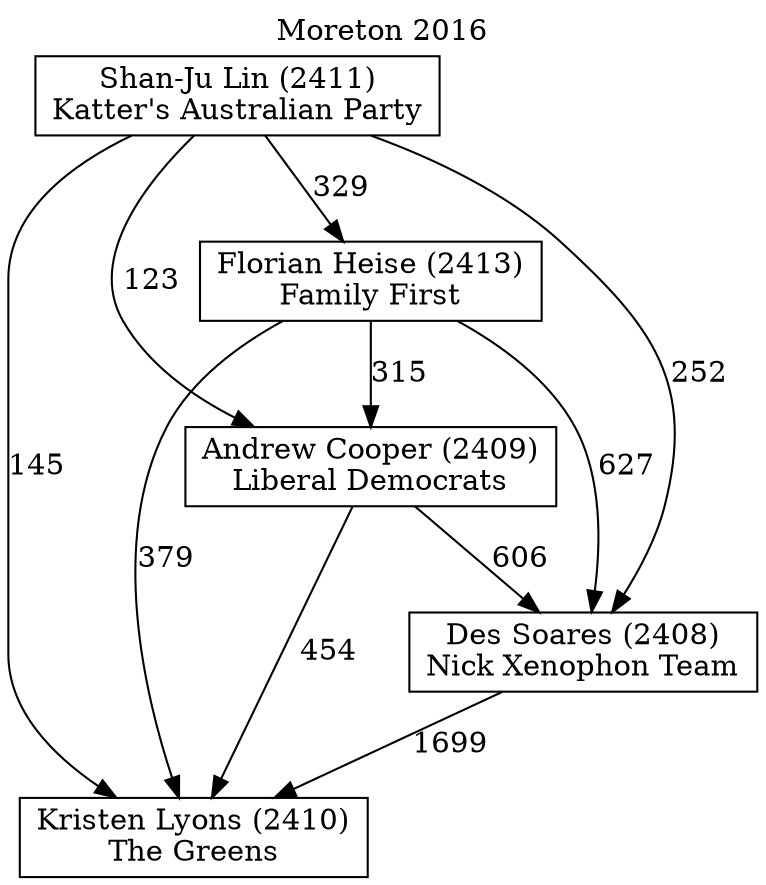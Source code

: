 // House preference flow
digraph "Kristen Lyons (2410)_Moreton_2016" {
	graph [label="Moreton 2016" labelloc=t mclimit=10]
	node [shape=box]
	"Shan-Ju Lin (2411)" [label="Shan-Ju Lin (2411)
Katter's Australian Party"]
	"Florian Heise (2413)" [label="Florian Heise (2413)
Family First"]
	"Des Soares (2408)" [label="Des Soares (2408)
Nick Xenophon Team"]
	"Kristen Lyons (2410)" [label="Kristen Lyons (2410)
The Greens"]
	"Andrew Cooper (2409)" [label="Andrew Cooper (2409)
Liberal Democrats"]
	"Shan-Ju Lin (2411)" -> "Kristen Lyons (2410)" [label=145]
	"Florian Heise (2413)" -> "Des Soares (2408)" [label=627]
	"Florian Heise (2413)" -> "Kristen Lyons (2410)" [label=379]
	"Florian Heise (2413)" -> "Andrew Cooper (2409)" [label=315]
	"Shan-Ju Lin (2411)" -> "Des Soares (2408)" [label=252]
	"Andrew Cooper (2409)" -> "Des Soares (2408)" [label=606]
	"Shan-Ju Lin (2411)" -> "Florian Heise (2413)" [label=329]
	"Shan-Ju Lin (2411)" -> "Andrew Cooper (2409)" [label=123]
	"Andrew Cooper (2409)" -> "Kristen Lyons (2410)" [label=454]
	"Des Soares (2408)" -> "Kristen Lyons (2410)" [label=1699]
}
